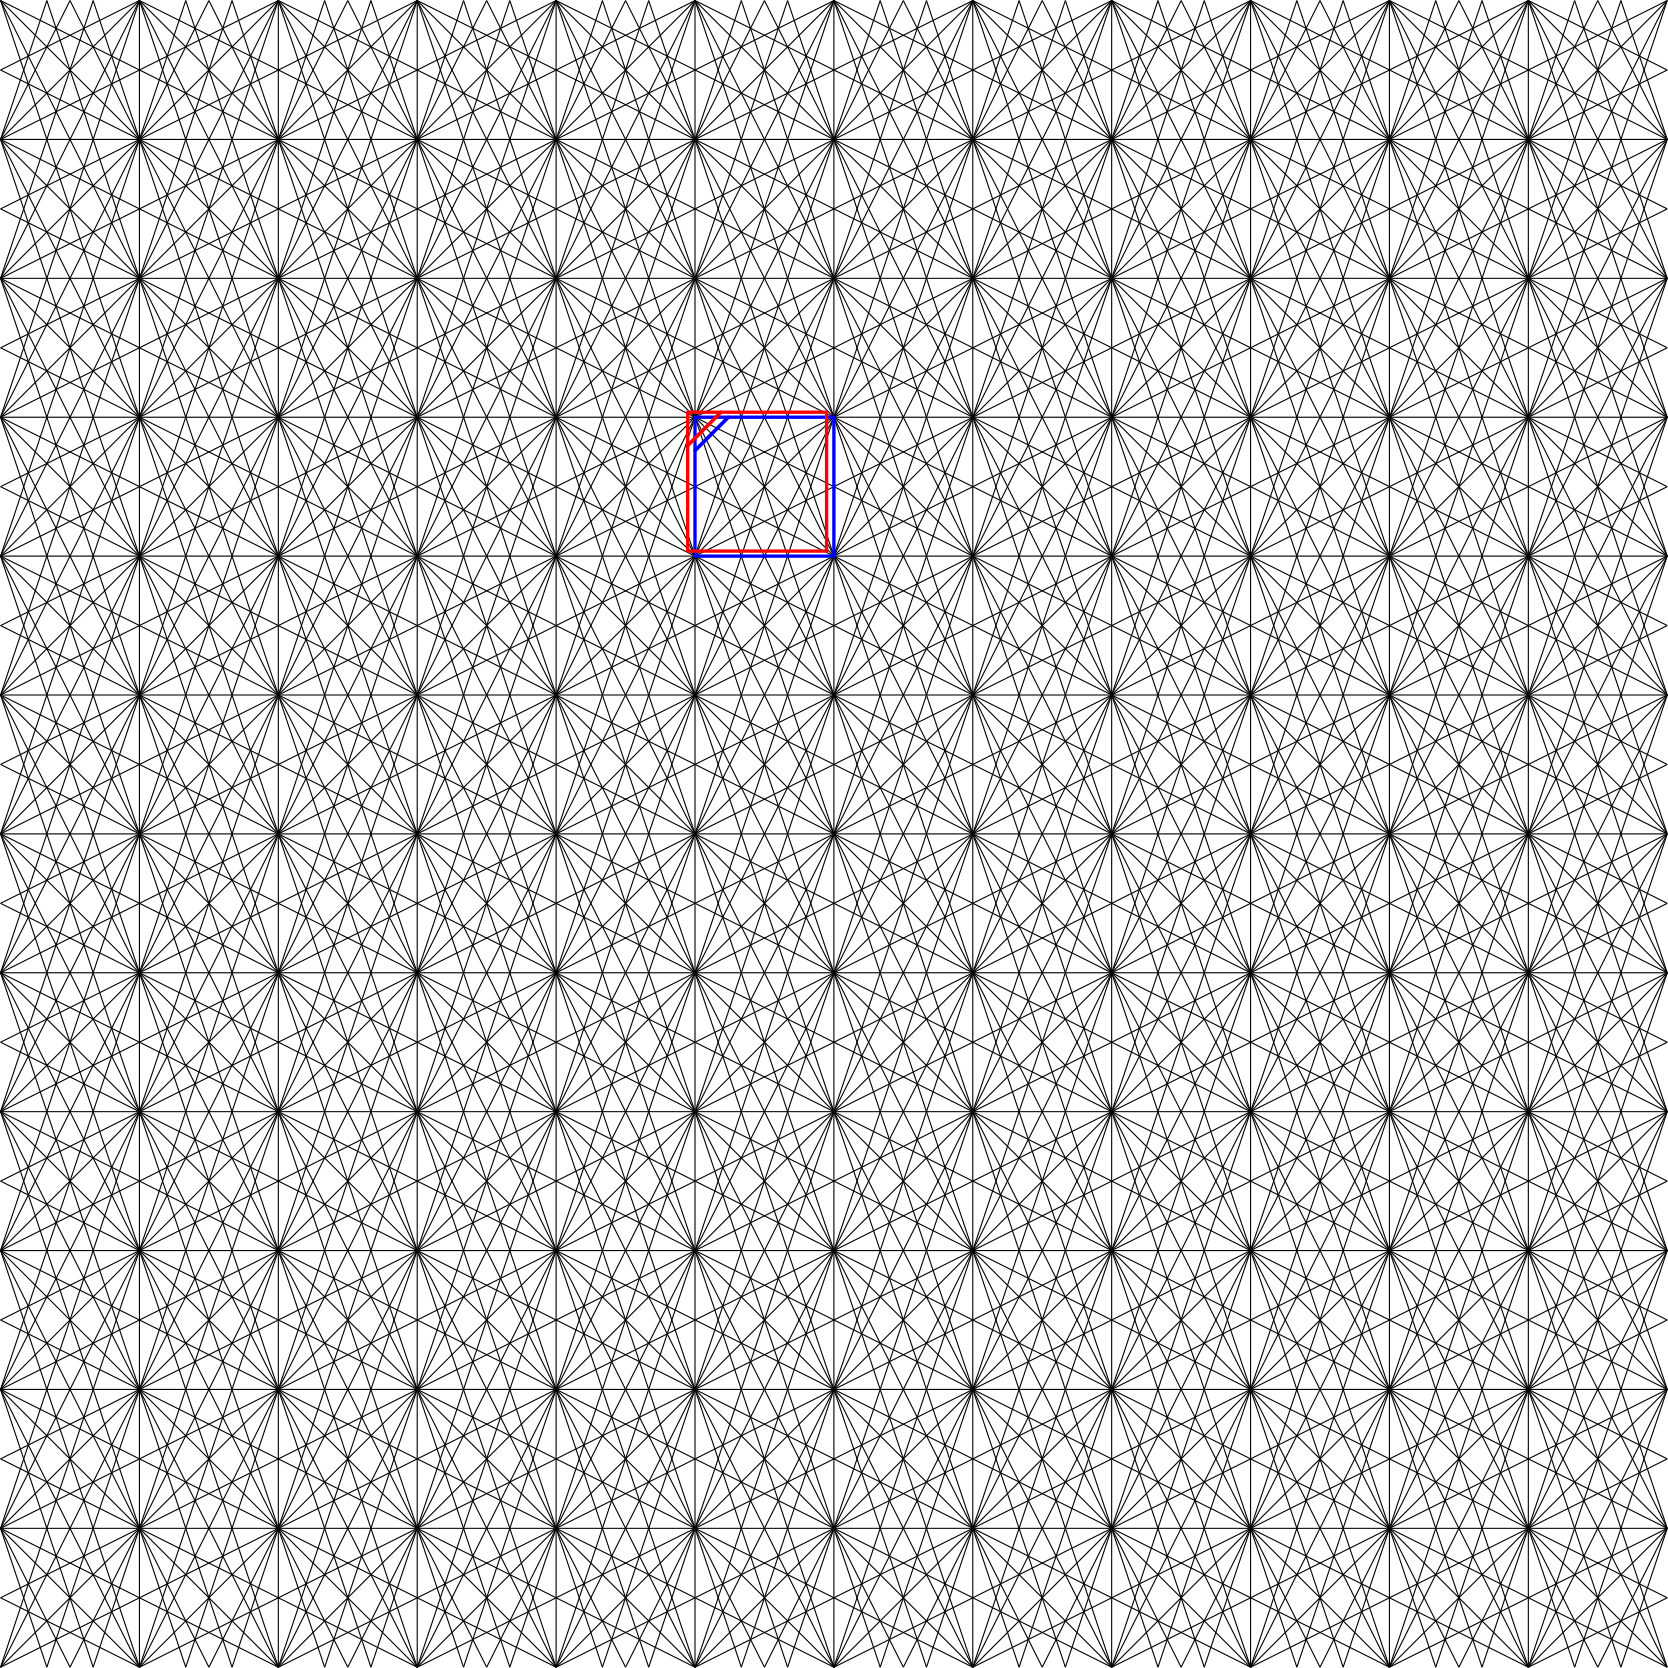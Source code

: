 <?xml version="1.0"?>
<!DOCTYPE ipe SYSTEM "ipe.dtd">
<ipe version="70218" creator="Ipe 7.2.26">
<info created="D:20240203125927" modified="D:20240205125116"/>
<ipestyle name="basic">
<symbol name="arrow/arc(spx)">
<path stroke="sym-stroke" fill="sym-stroke" pen="sym-pen">
0 0 m
-1 0.333 l
-1 -0.333 l
h
</path>
</symbol>
<symbol name="arrow/farc(spx)">
<path stroke="sym-stroke" fill="white" pen="sym-pen">
0 0 m
-1 0.333 l
-1 -0.333 l
h
</path>
</symbol>
<symbol name="arrow/ptarc(spx)">
<path stroke="sym-stroke" fill="sym-stroke" pen="sym-pen">
0 0 m
-1 0.333 l
-0.8 0 l
-1 -0.333 l
h
</path>
</symbol>
<symbol name="arrow/fptarc(spx)">
<path stroke="sym-stroke" fill="white" pen="sym-pen">
0 0 m
-1 0.333 l
-0.8 0 l
-1 -0.333 l
h
</path>
</symbol>
<symbol name="mark/circle(sx)" transformations="translations">
<path fill="sym-stroke">
0.6 0 0 0.6 0 0 e
0.4 0 0 0.4 0 0 e
</path>
</symbol>
<symbol name="mark/disk(sx)" transformations="translations">
<path fill="sym-stroke">
0.6 0 0 0.6 0 0 e
</path>
</symbol>
<symbol name="mark/fdisk(sfx)" transformations="translations">
<group>
<path fill="sym-fill">
0.5 0 0 0.5 0 0 e
</path>
<path fill="sym-stroke" fillrule="eofill">
0.6 0 0 0.6 0 0 e
0.4 0 0 0.4 0 0 e
</path>
</group>
</symbol>
<symbol name="mark/box(sx)" transformations="translations">
<path fill="sym-stroke" fillrule="eofill">
-0.6 -0.6 m
0.6 -0.6 l
0.6 0.6 l
-0.6 0.6 l
h
-0.4 -0.4 m
0.4 -0.4 l
0.4 0.4 l
-0.4 0.4 l
h
</path>
</symbol>
<symbol name="mark/square(sx)" transformations="translations">
<path fill="sym-stroke">
-0.6 -0.6 m
0.6 -0.6 l
0.6 0.6 l
-0.6 0.6 l
h
</path>
</symbol>
<symbol name="mark/fsquare(sfx)" transformations="translations">
<group>
<path fill="sym-fill">
-0.5 -0.5 m
0.5 -0.5 l
0.5 0.5 l
-0.5 0.5 l
h
</path>
<path fill="sym-stroke" fillrule="eofill">
-0.6 -0.6 m
0.6 -0.6 l
0.6 0.6 l
-0.6 0.6 l
h
-0.4 -0.4 m
0.4 -0.4 l
0.4 0.4 l
-0.4 0.4 l
h
</path>
</group>
</symbol>
<symbol name="mark/cross(sx)" transformations="translations">
<group>
<path fill="sym-stroke">
-0.43 -0.57 m
0.57 0.43 l
0.43 0.57 l
-0.57 -0.43 l
h
</path>
<path fill="sym-stroke">
-0.43 0.57 m
0.57 -0.43 l
0.43 -0.57 l
-0.57 0.43 l
h
</path>
</group>
</symbol>
<symbol name="arrow/fnormal(spx)">
<path stroke="sym-stroke" fill="white" pen="sym-pen">
0 0 m
-1 0.333 l
-1 -0.333 l
h
</path>
</symbol>
<symbol name="arrow/pointed(spx)">
<path stroke="sym-stroke" fill="sym-stroke" pen="sym-pen">
0 0 m
-1 0.333 l
-0.8 0 l
-1 -0.333 l
h
</path>
</symbol>
<symbol name="arrow/fpointed(spx)">
<path stroke="sym-stroke" fill="white" pen="sym-pen">
0 0 m
-1 0.333 l
-0.8 0 l
-1 -0.333 l
h
</path>
</symbol>
<symbol name="arrow/linear(spx)">
<path stroke="sym-stroke" pen="sym-pen">
-1 0.333 m
0 0 l
-1 -0.333 l
</path>
</symbol>
<symbol name="arrow/fdouble(spx)">
<path stroke="sym-stroke" fill="white" pen="sym-pen">
0 0 m
-1 0.333 l
-1 -0.333 l
h
-1 0 m
-2 0.333 l
-2 -0.333 l
h
</path>
</symbol>
<symbol name="arrow/double(spx)">
<path stroke="sym-stroke" fill="sym-stroke" pen="sym-pen">
0 0 m
-1 0.333 l
-1 -0.333 l
h
-1 0 m
-2 0.333 l
-2 -0.333 l
h
</path>
</symbol>
<symbol name="arrow/mid-normal(spx)">
<path stroke="sym-stroke" fill="sym-stroke" pen="sym-pen">
0.5 0 m
-0.5 0.333 l
-0.5 -0.333 l
h
</path>
</symbol>
<symbol name="arrow/mid-fnormal(spx)">
<path stroke="sym-stroke" fill="white" pen="sym-pen">
0.5 0 m
-0.5 0.333 l
-0.5 -0.333 l
h
</path>
</symbol>
<symbol name="arrow/mid-pointed(spx)">
<path stroke="sym-stroke" fill="sym-stroke" pen="sym-pen">
0.5 0 m
-0.5 0.333 l
-0.3 0 l
-0.5 -0.333 l
h
</path>
</symbol>
<symbol name="arrow/mid-fpointed(spx)">
<path stroke="sym-stroke" fill="white" pen="sym-pen">
0.5 0 m
-0.5 0.333 l
-0.3 0 l
-0.5 -0.333 l
h
</path>
</symbol>
<symbol name="arrow/mid-double(spx)">
<path stroke="sym-stroke" fill="sym-stroke" pen="sym-pen">
1 0 m
0 0.333 l
0 -0.333 l
h
0 0 m
-1 0.333 l
-1 -0.333 l
h
</path>
</symbol>
<symbol name="arrow/mid-fdouble(spx)">
<path stroke="sym-stroke" fill="white" pen="sym-pen">
1 0 m
0 0.333 l
0 -0.333 l
h
0 0 m
-1 0.333 l
-1 -0.333 l
h
</path>
</symbol>
<anglesize name="22.5 deg" value="22.5"/>
<anglesize name="30 deg" value="30"/>
<anglesize name="45 deg" value="45"/>
<anglesize name="60 deg" value="60"/>
<anglesize name="90 deg" value="90"/>
<arrowsize name="large" value="10"/>
<arrowsize name="small" value="5"/>
<arrowsize name="tiny" value="3"/>
<color name="blue" value="0 0 1"/>
<color name="brown" value="0.647 0.165 0.165"/>
<color name="darkblue" value="0 0 0.545"/>
<color name="darkcyan" value="0 0.545 0.545"/>
<color name="darkgray" value="0.663"/>
<color name="darkgreen" value="0 0.392 0"/>
<color name="darkmagenta" value="0.545 0 0.545"/>
<color name="darkorange" value="1 0.549 0"/>
<color name="darkred" value="0.545 0 0"/>
<color name="gold" value="1 0.843 0"/>
<color name="gray" value="0.745"/>
<color name="green" value="0 1 0"/>
<color name="lightblue" value="0.678 0.847 0.902"/>
<color name="lightcyan" value="0.878 1 1"/>
<color name="lightgray" value="0.827"/>
<color name="lightgreen" value="0.565 0.933 0.565"/>
<color name="lightyellow" value="1 1 0.878"/>
<color name="navy" value="0 0 0.502"/>
<color name="orange" value="1 0.647 0"/>
<color name="pink" value="1 0.753 0.796"/>
<color name="purple" value="0.627 0.125 0.941"/>
<color name="red" value="1 0 0"/>
<color name="seagreen" value="0.18 0.545 0.341"/>
<color name="turquoise" value="0.251 0.878 0.816"/>
<color name="violet" value="0.933 0.51 0.933"/>
<color name="yellow" value="1 1 0"/>
<dashstyle name="dash dot dotted" value="[4 2 1 2 1 2] 0"/>
<dashstyle name="dash dotted" value="[4 2 1 2] 0"/>
<dashstyle name="dashed" value="[4] 0"/>
<dashstyle name="dotted" value="[1 3] 0"/>
<gridsize name="10 pts (~3.5 mm)" value="10"/>
<gridsize name="14 pts (~5 mm)" value="14"/>
<gridsize name="16 pts (~6 mm)" value="16"/>
<gridsize name="20 pts (~7 mm)" value="20"/>
<gridsize name="28 pts (~10 mm)" value="28"/>
<gridsize name="32 pts (~12 mm)" value="32"/>
<gridsize name="4 pts" value="4"/>
<gridsize name="56 pts (~20 mm)" value="56"/>
<gridsize name="8 pts (~3 mm)" value="8"/>
<opacity name="10%" value="0.1"/>
<opacity name="30%" value="0.3"/>
<opacity name="50%" value="0.5"/>
<opacity name="75%" value="0.75"/>
<pen name="fat" value="1.2"/>
<pen name="heavier" value="0.8"/>
<pen name="ultrafat" value="2"/>
<symbolsize name="large" value="5"/>
<symbolsize name="small" value="2"/>
<symbolsize name="tiny" value="1.1"/>
<textsize name="Huge" value="\Huge"/>
<textsize name="LARGE" value="\LARGE"/>
<textsize name="Large" value="\Large"/>
<textsize name="footnote" value="\footnotesize"/>
<textsize name="huge" value="\huge"/>
<textsize name="large" value="\large"/>
<textsize name="script" value="\scriptsize"/>
<textsize name="small" value="\small"/>
<textsize name="tiny" value="\tiny"/>
<textstyle name="center" begin="\begin{center}" end="\end{center}"/>
<textstyle name="item" begin="\begin{itemize}\item{}" end="\end{itemize}"/>
<textstyle name="itemize" begin="\begin{itemize}" end="\end{itemize}"/>
<preamble>area = 1/30</preamble>
<layout paper="600 600" origin="0 0" frame="600 600"/>
<tiling name="falling" angle="-60" step="4" width="1"/>
<tiling name="rising" angle="30" step="4" width="1"/>
</ipestyle>
<page>
<layer name="bundle_0"/>
<layer name="bundle_1"/>
<layer name="bundle_2"/>
<layer name="bundle_3"/>
<layer name="bundle_4"/>
<layer name="bundle_5"/>
<layer name="bundle_6"/>
<layer name="bundle_7"/>
<layer name="bundle_8"/>
<layer name="bundle_9"/>
<layer name="alpha"/>
<view layers="bundle_0 bundle_1 bundle_2 bundle_3 bundle_4 bundle_5 bundle_6 bundle_7 bundle_8 bundle_9 alpha" active="alpha"/>
<path layer="bundle_0" stroke="0">
0 50 m
16.6667 0 l
</path>
<path stroke="0">
0 100 m
33.3333 0 l
</path>
<path stroke="0">
0 150 m
50 0 l
</path>
<path stroke="0">
0 200 m
66.6667 0 l
</path>
<path stroke="0">
0 250 m
83.3333 0 l
</path>
<path stroke="0">
0 300 m
100 0 l
</path>
<path stroke="0">
0 350 m
116.667 0 l
</path>
<path stroke="0">
0 400 m
133.333 0 l
</path>
<path stroke="0">
0 450 m
150 0 l
</path>
<path stroke="0">
0 500 m
166.667 0 l
</path>
<path stroke="0">
0 550 m
183.333 0 l
</path>
<path stroke="0">
0 600 m
200 0 l
</path>
<path stroke="0">
16.6667 600 m
216.667 0 l
</path>
<path stroke="0">
33.3333 600 m
233.333 0 l
</path>
<path stroke="0">
50 600 m
250 0 l
</path>
<path stroke="0">
66.6667 600 m
266.667 0 l
</path>
<path stroke="0">
83.3333 600 m
283.333 0 l
</path>
<path stroke="0">
100 600 m
300 0 l
</path>
<path stroke="0">
116.667 600 m
316.667 0 l
</path>
<path stroke="0">
133.333 600 m
333.333 0 l
</path>
<path stroke="0">
150 600 m
350 0 l
</path>
<path stroke="0">
166.667 600 m
366.667 0 l
</path>
<path stroke="0">
183.333 600 m
383.333 0 l
</path>
<path stroke="0">
200 600 m
400 0 l
</path>
<path stroke="0">
216.667 600 m
416.667 0 l
</path>
<path stroke="0">
233.333 600 m
433.333 0 l
</path>
<path stroke="0">
250 600 m
450 0 l
</path>
<path stroke="0">
266.667 600 m
466.667 0 l
</path>
<path stroke="0">
283.333 600 m
483.333 0 l
</path>
<path stroke="0">
300 600 m
500 0 l
</path>
<path stroke="0">
316.667 600 m
516.667 0 l
</path>
<path stroke="0">
333.333 600 m
533.333 0 l
</path>
<path stroke="0">
350 600 m
550 0 l
</path>
<path stroke="0">
366.667 600 m
566.667 0 l
</path>
<path stroke="0">
383.333 600 m
583.333 0 l
</path>
<path stroke="0">
400 600 m
600 0 l
</path>
<path stroke="0">
416.667 600 m
600 50 l
</path>
<path stroke="0">
433.333 600 m
600 100 l
</path>
<path stroke="0">
450 600 m
600 150 l
</path>
<path stroke="0">
466.667 600 m
600 200 l
</path>
<path stroke="0">
483.333 600 m
600 250 l
</path>
<path stroke="0">
500 600 m
600 300 l
</path>
<path stroke="0">
516.667 600 m
600 350 l
</path>
<path stroke="0">
533.333 600 m
600 400 l
</path>
<path stroke="0">
550 600 m
600 450 l
</path>
<path stroke="0">
566.667 600 m
600 500 l
</path>
<path stroke="0">
583.333 600 m
600 550 l
</path>
<path layer="bundle_1" stroke="0">
0 50 m
25 0 l
</path>
<path stroke="0">
0 100 m
50 0 l
</path>
<path stroke="0">
0 150 m
75 0 l
</path>
<path stroke="0">
0 200 m
100 0 l
</path>
<path stroke="0">
0 250 m
125 0 l
</path>
<path stroke="0">
0 300 m
150 0 l
</path>
<path stroke="0">
0 350 m
175 0 l
</path>
<path stroke="0">
0 400 m
200 0 l
</path>
<path stroke="0">
0 450 m
225 0 l
</path>
<path stroke="0">
0 500 m
250 0 l
</path>
<path stroke="0">
0 550 m
275 0 l
</path>
<path stroke="0">
0 600 m
300 0 l
</path>
<path stroke="0">
25 600 m
325 0 l
</path>
<path stroke="0">
50 600 m
350 0 l
</path>
<path stroke="0">
75 600 m
375 0 l
</path>
<path stroke="0">
100 600 m
400 0 l
</path>
<path stroke="0">
125 600 m
425 0 l
</path>
<path stroke="0">
150 600 m
450 0 l
</path>
<path stroke="0">
175 600 m
475 0 l
</path>
<path stroke="0">
200 600 m
500 0 l
</path>
<path stroke="0">
225 600 m
525 0 l
</path>
<path stroke="0">
250 600 m
550 0 l
</path>
<path stroke="0">
275 600 m
575 0 l
</path>
<path stroke="0">
300 600 m
600 0 l
</path>
<path stroke="0">
325 600 m
600 50 l
</path>
<path stroke="0">
350 600 m
600 100 l
</path>
<path stroke="0">
375 600 m
600 150 l
</path>
<path stroke="0">
400 600 m
600 200 l
</path>
<path stroke="0">
425 600 m
600 250 l
</path>
<path stroke="0">
450 600 m
600 300 l
</path>
<path stroke="0">
475 600 m
600 350 l
</path>
<path stroke="0">
500 600 m
600 400 l
</path>
<path stroke="0">
525 600 m
600 450 l
</path>
<path stroke="0">
550 600 m
600 500 l
</path>
<path stroke="0">
575 600 m
600 550 l
</path>
<path layer="bundle_2" stroke="0">
0 50 m
50 0 l
</path>
<path stroke="0">
0 100 m
100 0 l
</path>
<path stroke="0">
0 150 m
150 0 l
</path>
<path stroke="0">
0 200 m
200 0 l
</path>
<path stroke="0">
0 250 m
250 0 l
</path>
<path stroke="0">
0 300 m
300 0 l
</path>
<path stroke="0">
0 350 m
350 0 l
</path>
<path stroke="0">
0 400 m
400 0 l
</path>
<path stroke="0">
0 450 m
450 0 l
</path>
<path stroke="0">
0 500 m
500 0 l
</path>
<path stroke="0">
0 550 m
550 0 l
</path>
<path stroke="0">
0 600 m
600 0 l
</path>
<path stroke="0">
50 600 m
600 50 l
</path>
<path stroke="0">
100 600 m
600 100 l
</path>
<path stroke="0">
150 600 m
600 150 l
</path>
<path stroke="0">
200 600 m
600 200 l
</path>
<path stroke="0">
250 600 m
600 250 l
</path>
<path stroke="0">
300 600 m
600 300 l
</path>
<path stroke="0">
350 600 m
600 350 l
</path>
<path stroke="0">
400 600 m
600 400 l
</path>
<path stroke="0">
450 600 m
600 450 l
</path>
<path stroke="0">
500 600 m
600 500 l
</path>
<path stroke="0">
550 600 m
600 550 l
</path>
<path layer="bundle_3" stroke="0">
0 25 m
50 0 l
</path>
<path stroke="0">
0 50 m
100 0 l
</path>
<path stroke="0">
0 75 m
150 0 l
</path>
<path stroke="0">
0 100 m
200 0 l
</path>
<path stroke="0">
0 125 m
250 0 l
</path>
<path stroke="0">
0 150 m
300 0 l
</path>
<path stroke="0">
0 175 m
350 0 l
</path>
<path stroke="0">
0 200 m
400 0 l
</path>
<path stroke="0">
0 225 m
450 0 l
</path>
<path stroke="0">
0 250 m
500 0 l
</path>
<path stroke="0">
0 275 m
550 0 l
</path>
<path stroke="0">
0 300 m
600 0 l
</path>
<path stroke="0">
0 325 m
600 25 l
</path>
<path stroke="0">
0 350 m
600 50 l
</path>
<path stroke="0">
0 375 m
600 75 l
</path>
<path stroke="0">
0 400 m
600 100 l
</path>
<path stroke="0">
0 425 m
600 125 l
</path>
<path stroke="0">
0 450 m
600 150 l
</path>
<path stroke="0">
0 475 m
600 175 l
</path>
<path stroke="0">
0 500 m
600 200 l
</path>
<path stroke="0">
0 525 m
600 225 l
</path>
<path stroke="0">
0 550 m
600 250 l
</path>
<path stroke="0">
0 575 m
600 275 l
</path>
<path stroke="0">
0 600 m
600 300 l
</path>
<path stroke="0">
50 600 m
600 325 l
</path>
<path stroke="0">
100 600 m
600 350 l
</path>
<path stroke="0">
150 600 m
600 375 l
</path>
<path stroke="0">
200 600 m
600 400 l
</path>
<path stroke="0">
250 600 m
600 425 l
</path>
<path stroke="0">
300 600 m
600 450 l
</path>
<path stroke="0">
350 600 m
600 475 l
</path>
<path stroke="0">
400 600 m
600 500 l
</path>
<path stroke="0">
450 600 m
600 525 l
</path>
<path stroke="0">
500 600 m
600 550 l
</path>
<path stroke="0">
550 600 m
600 575 l
</path>
<path layer="bundle_4" stroke="0">
0 50 m
600 50 l
</path>
<path stroke="0">
0 100 m
600 100 l
</path>
<path stroke="0">
0 150 m
600 150 l
</path>
<path stroke="0">
0 200 m
600 200 l
</path>
<path stroke="0">
0 250 m
600 250 l
</path>
<path stroke="0">
0 300 m
600 300 l
</path>
<path stroke="0">
0 350 m
600 350 l
</path>
<path stroke="0">
0 400 m
600 400 l
</path>
<path stroke="0">
0 450 m
600 450 l
</path>
<path stroke="0">
0 500 m
600 500 l
</path>
<path stroke="0">
0 550 m
600 550 l
</path>
<path layer="bundle_5" stroke="0">
0 575 m
50 600 l
</path>
<path stroke="0">
0 550 m
100 600 l
</path>
<path stroke="0">
0 525 m
150 600 l
</path>
<path stroke="0">
0 500 m
200 600 l
</path>
<path stroke="0">
0 475 m
250 600 l
</path>
<path stroke="0">
0 450 m
300 600 l
</path>
<path stroke="0">
0 425 m
350 600 l
</path>
<path stroke="0">
0 400 m
400 600 l
</path>
<path stroke="0">
0 375 m
450 600 l
</path>
<path stroke="0">
0 350 m
500 600 l
</path>
<path stroke="0">
0 325 m
550 600 l
</path>
<path stroke="0">
0 300 m
600 600 l
</path>
<path stroke="0">
0 275 m
600 575 l
</path>
<path stroke="0">
0 250 m
600 550 l
</path>
<path stroke="0">
0 225 m
600 525 l
</path>
<path stroke="0">
0 200 m
600 500 l
</path>
<path stroke="0">
0 175 m
600 475 l
</path>
<path stroke="0">
0 150 m
600 450 l
</path>
<path stroke="0">
0 125 m
600 425 l
</path>
<path stroke="0">
0 100 m
600 400 l
</path>
<path stroke="0">
0 75 m
600 375 l
</path>
<path stroke="0">
0 50 m
600 350 l
</path>
<path stroke="0">
0 25 m
600 325 l
</path>
<path stroke="0">
0 0 m
600 300 l
</path>
<path stroke="0">
50 0 m
600 275 l
</path>
<path stroke="0">
100 0 m
600 250 l
</path>
<path stroke="0">
150 0 m
600 225 l
</path>
<path stroke="0">
200 0 m
600 200 l
</path>
<path stroke="0">
250 0 m
600 175 l
</path>
<path stroke="0">
300 0 m
600 150 l
</path>
<path stroke="0">
350 0 m
600 125 l
</path>
<path stroke="0">
400 0 m
600 100 l
</path>
<path stroke="0">
450 0 m
600 75 l
</path>
<path stroke="0">
500 0 m
600 50 l
</path>
<path stroke="0">
550 0 m
600 25 l
</path>
<path layer="bundle_6" stroke="0">
550 0 m
600 50 l
</path>
<path stroke="0">
500 0 m
600 100 l
</path>
<path stroke="0">
450 0 m
600 150 l
</path>
<path stroke="0">
400 0 m
600 200 l
</path>
<path stroke="0">
350 0 m
600 250 l
</path>
<path stroke="0">
300 0 m
600 300 l
</path>
<path stroke="0">
250 0 m
600 350 l
</path>
<path stroke="0">
200 0 m
600 400 l
</path>
<path stroke="0">
150 0 m
600 450 l
</path>
<path stroke="0">
100 0 m
600 500 l
</path>
<path stroke="0">
50 0 m
600 550 l
</path>
<path stroke="0">
0 0 m
600 600 l
</path>
<path stroke="0">
0 50 m
550 600 l
</path>
<path stroke="0">
0 100 m
500 600 l
</path>
<path stroke="0">
0 150 m
450 600 l
</path>
<path stroke="0">
0 200 m
400 600 l
</path>
<path stroke="0">
0 250 m
350 600 l
</path>
<path stroke="0">
0 300 m
300 600 l
</path>
<path stroke="0">
0 350 m
250 600 l
</path>
<path stroke="0">
0 400 m
200 600 l
</path>
<path stroke="0">
0 450 m
150 600 l
</path>
<path stroke="0">
0 500 m
100 600 l
</path>
<path stroke="0">
0 550 m
50 600 l
</path>
<path layer="bundle_7" stroke="0">
575 0 m
600 50 l
</path>
<path stroke="0">
550 0 m
600 100 l
</path>
<path stroke="0">
525 0 m
600 150 l
</path>
<path stroke="0">
500 0 m
600 200 l
</path>
<path stroke="0">
475 0 m
600 250 l
</path>
<path stroke="0">
450 0 m
600 300 l
</path>
<path stroke="0">
425 0 m
600 350 l
</path>
<path stroke="0">
400 0 m
600 400 l
</path>
<path stroke="0">
375 0 m
600 450 l
</path>
<path stroke="0">
350 0 m
600 500 l
</path>
<path stroke="0">
325 0 m
600 550 l
</path>
<path stroke="0">
300 0 m
600 600 l
</path>
<path stroke="0">
275 0 m
575 600 l
</path>
<path stroke="0">
250 0 m
550 600 l
</path>
<path stroke="0">
225 0 m
525 600 l
</path>
<path stroke="0">
200 0 m
500 600 l
</path>
<path stroke="0">
175 0 m
475 600 l
</path>
<path stroke="0">
150 0 m
450 600 l
</path>
<path stroke="0">
125 0 m
425 600 l
</path>
<path stroke="0">
100 0 m
400 600 l
</path>
<path stroke="0">
75 0 m
375 600 l
</path>
<path stroke="0">
50 0 m
350 600 l
</path>
<path stroke="0">
25 0 m
325 600 l
</path>
<path stroke="0">
0 0 m
300 600 l
</path>
<path stroke="0">
0 50 m
275 600 l
</path>
<path stroke="0">
0 100 m
250 600 l
</path>
<path stroke="0">
0 150 m
225 600 l
</path>
<path stroke="0">
0 200 m
200 600 l
</path>
<path stroke="0">
0 250 m
175 600 l
</path>
<path stroke="0">
0 300 m
150 600 l
</path>
<path stroke="0">
0 350 m
125 600 l
</path>
<path stroke="0">
0 400 m
100 600 l
</path>
<path stroke="0">
0 450 m
75 600 l
</path>
<path stroke="0">
0 500 m
50 600 l
</path>
<path stroke="0">
0 550 m
25 600 l
</path>
<path layer="bundle_8" stroke="0">
583.333 0 m
600 50 l
</path>
<path stroke="0">
566.667 0 m
600 100 l
</path>
<path stroke="0">
550 0 m
600 150 l
</path>
<path stroke="0">
533.333 0 m
600 200 l
</path>
<path stroke="0">
516.667 0 m
600 250 l
</path>
<path stroke="0">
500 0 m
600 300 l
</path>
<path stroke="0">
483.333 0 m
600 350 l
</path>
<path stroke="0">
466.667 0 m
600 400 l
</path>
<path stroke="0">
450 0 m
600 450 l
</path>
<path stroke="0">
433.333 0 m
600 500 l
</path>
<path stroke="0">
416.667 0 m
600 550 l
</path>
<path stroke="0">
400 0 m
600 600 l
</path>
<path stroke="0">
383.333 0 m
583.333 600 l
</path>
<path stroke="0">
366.667 0 m
566.667 600 l
</path>
<path stroke="0">
350 0 m
550 600 l
</path>
<path stroke="0">
333.333 0 m
533.333 600 l
</path>
<path stroke="0">
316.667 0 m
516.667 600 l
</path>
<path stroke="0">
300 0 m
500 600 l
</path>
<path stroke="0">
283.333 0 m
483.333 600 l
</path>
<path stroke="0">
266.667 0 m
466.667 600 l
</path>
<path stroke="0">
250 0 m
450 600 l
</path>
<path stroke="0">
233.333 0 m
433.333 600 l
</path>
<path stroke="0">
216.667 0 m
416.667 600 l
</path>
<path stroke="0">
200 0 m
400 600 l
</path>
<path stroke="0">
183.333 0 m
383.333 600 l
</path>
<path stroke="0">
166.667 0 m
366.667 600 l
</path>
<path stroke="0">
150 0 m
350 600 l
</path>
<path stroke="0">
133.333 0 m
333.333 600 l
</path>
<path stroke="0">
116.667 0 m
316.667 600 l
</path>
<path stroke="0">
100 0 m
300 600 l
</path>
<path stroke="0">
83.3333 0 m
283.333 600 l
</path>
<path stroke="0">
66.6667 0 m
266.667 600 l
</path>
<path stroke="0">
50 0 m
250 600 l
</path>
<path stroke="0">
33.3333 0 m
233.333 600 l
</path>
<path stroke="0">
16.6667 0 m
216.667 600 l
</path>
<path stroke="0">
0 0 m
200 600 l
</path>
<path stroke="0">
0 50 m
183.333 600 l
</path>
<path stroke="0">
0 100 m
166.667 600 l
</path>
<path stroke="0">
0 150 m
150 600 l
</path>
<path stroke="0">
0 200 m
133.333 600 l
</path>
<path stroke="0">
0 250 m
116.667 600 l
</path>
<path stroke="0">
0 300 m
100 600 l
</path>
<path stroke="0">
0 350 m
83.3333 600 l
</path>
<path stroke="0">
0 400 m
66.6667 600 l
</path>
<path stroke="0">
0 450 m
50 600 l
</path>
<path stroke="0">
0 500 m
33.3333 600 l
</path>
<path stroke="0">
0 550 m
16.6667 600 l
</path>
<path layer="bundle_9" stroke="0">
50 0 m
50 600 l
</path>
<path stroke="0">
100 0 m
100 600 l
</path>
<path stroke="0">
150 0 m
150 600 l
</path>
<path stroke="0">
200 0 m
200 600 l
</path>
<path stroke="0">
250 0 m
250 600 l
</path>
<path stroke="0">
300 0 m
300 600 l
</path>
<path stroke="0">
350 0 m
350 600 l
</path>
<path stroke="0">
400 0 m
400 600 l
</path>
<path stroke="0">
450 0 m
450 600 l
</path>
<path stroke="0">
500 0 m
500 600 l
</path>
<path stroke="0">
550 0 m
550 600 l
</path>
<path layer="alpha" matrix="1 0 0 1 0 -50" stroke="blue" pen="fat">
262 500 m
250 488 l
250 450 l
300 450 l
300 500 l
h
</path>
<path matrix="1 0 0 1 0 -50" stroke="blue" pen="fat">
250 500 m
250 488 l
262 500 l
h
</path>
<path matrix="1 0 0 1 -2.63121 -48.1888" stroke="red" pen="fat">
262 500 m
250 488 l
250 450 l
300 450 l
300 500 l
h
</path>
<path matrix="1 0 0 1 -2.63121 -48.1888" stroke="red" pen="fat">
250 500 m
250 488 l
262 500 l
h
</path>
</page>
</ipe>
